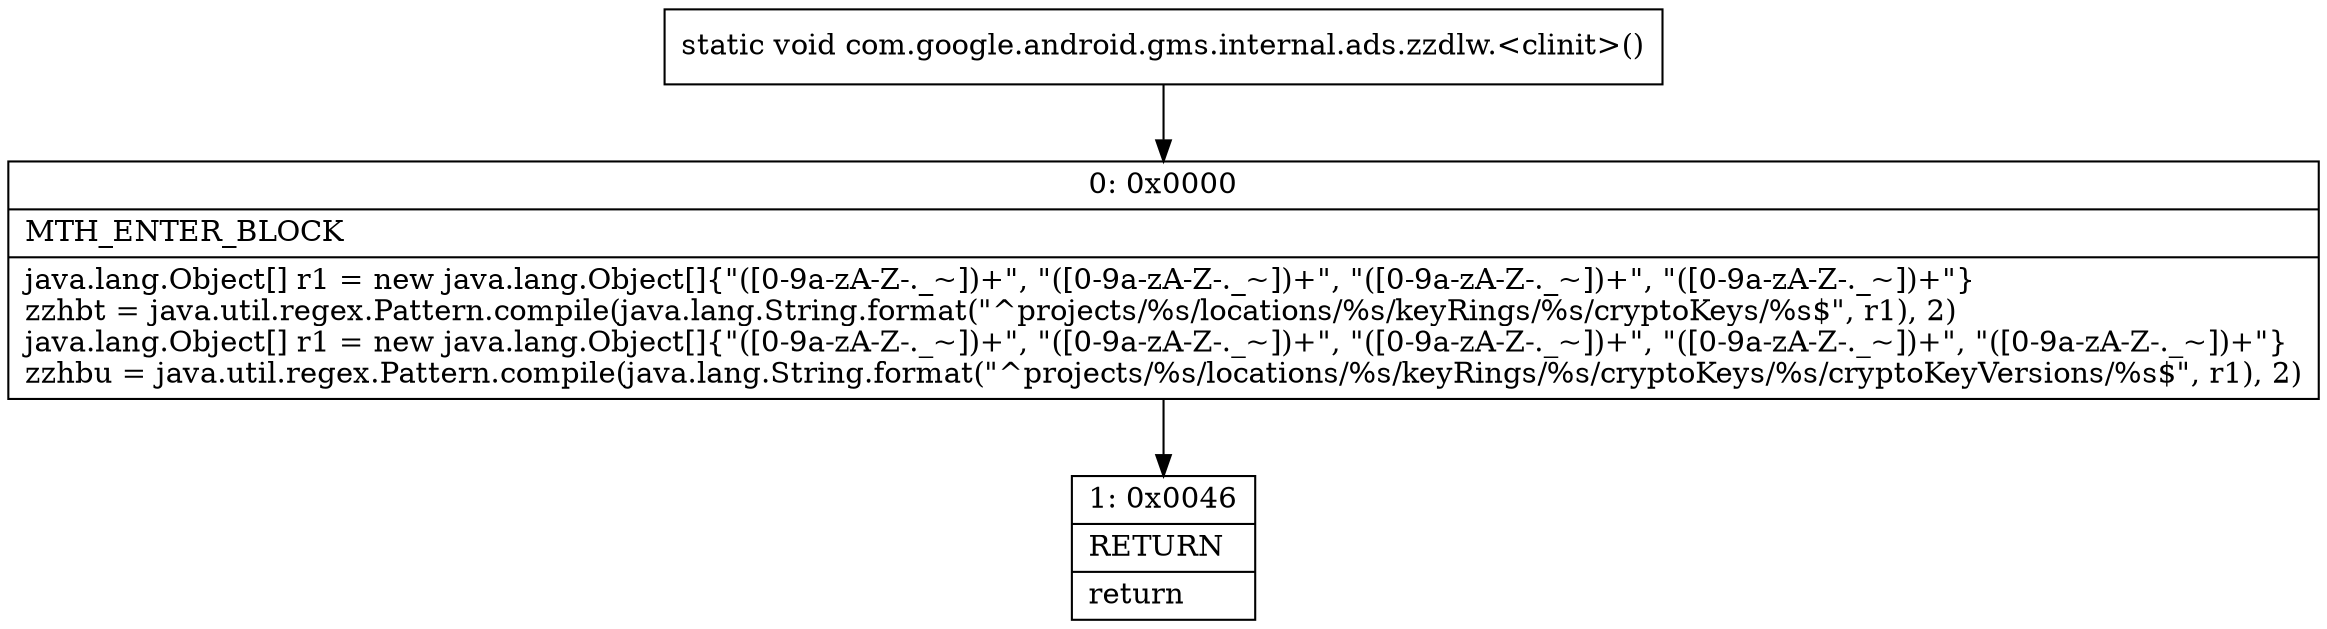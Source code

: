 digraph "CFG forcom.google.android.gms.internal.ads.zzdlw.\<clinit\>()V" {
Node_0 [shape=record,label="{0\:\ 0x0000|MTH_ENTER_BLOCK\l|java.lang.Object[] r1 = new java.lang.Object[]\{\"([0\-9a\-zA\-Z\-._~])+\", \"([0\-9a\-zA\-Z\-._~])+\", \"([0\-9a\-zA\-Z\-._~])+\", \"([0\-9a\-zA\-Z\-._~])+\"\}\lzzhbt = java.util.regex.Pattern.compile(java.lang.String.format(\"^projects\/%s\/locations\/%s\/keyRings\/%s\/cryptoKeys\/%s$\", r1), 2)\ljava.lang.Object[] r1 = new java.lang.Object[]\{\"([0\-9a\-zA\-Z\-._~])+\", \"([0\-9a\-zA\-Z\-._~])+\", \"([0\-9a\-zA\-Z\-._~])+\", \"([0\-9a\-zA\-Z\-._~])+\", \"([0\-9a\-zA\-Z\-._~])+\"\}\lzzhbu = java.util.regex.Pattern.compile(java.lang.String.format(\"^projects\/%s\/locations\/%s\/keyRings\/%s\/cryptoKeys\/%s\/cryptoKeyVersions\/%s$\", r1), 2)\l}"];
Node_1 [shape=record,label="{1\:\ 0x0046|RETURN\l|return\l}"];
MethodNode[shape=record,label="{static void com.google.android.gms.internal.ads.zzdlw.\<clinit\>() }"];
MethodNode -> Node_0;
Node_0 -> Node_1;
}

